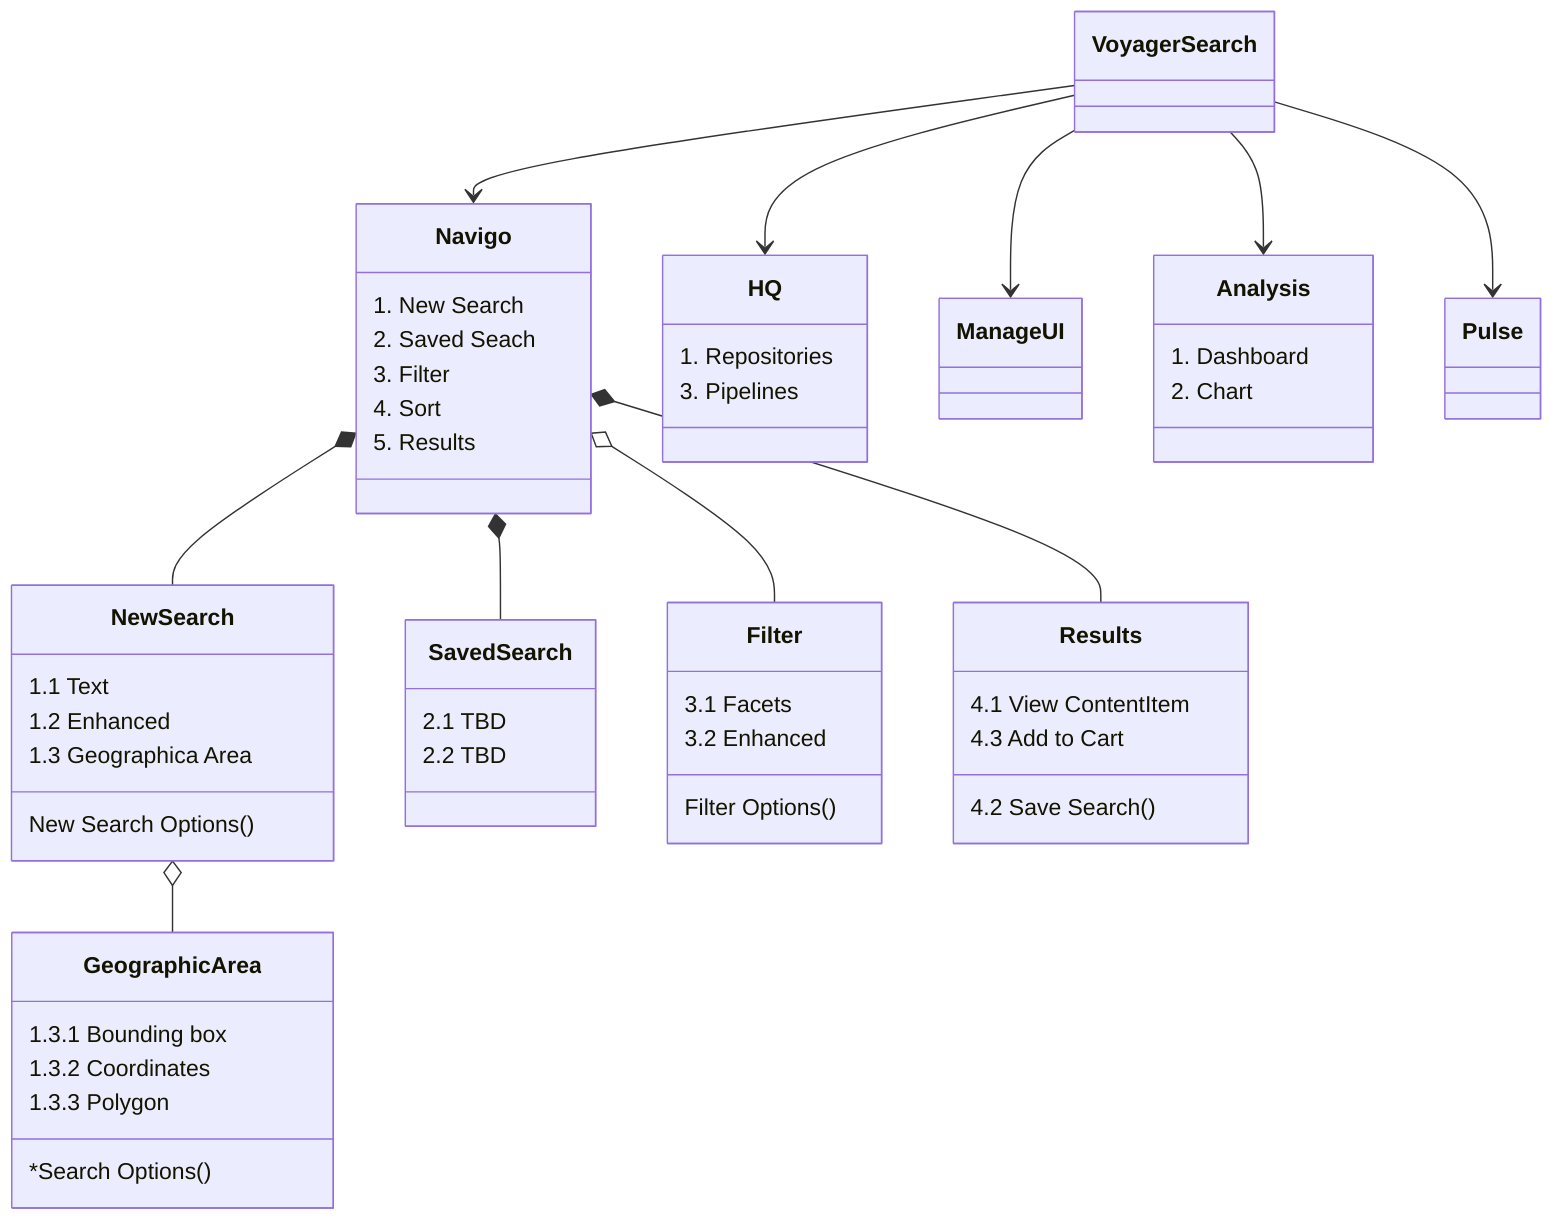 classDiagram

%% Notes <|-- inheritance

%% *-- composition | o-- aggregation | --> association

%% ..> dependency | "..|> realization"

%% -- solid link | .. dashed linkVoyager Search

 

Voyager Search --> Navigo

    %% Search primary functions in Navigo

    Navigo : 1. New Search

    Navigo : 2. Saved Seach

    Navigo : 3. Filter

    Navigo : 4. Sort

    Navigo : 5. Results

    Search Options

 

    Navigo *-- New Search

        class New Search{

        1.1 Text

        1.2 Enhanced

        1.3 Geographica Area

            New Search Options()}

 

            New Search o-- Geographic Area

                %% User Filter options

                class Geographic Area{

                1.3.1 Bounding box

                1.3.2 Coordinates

                1.3.3 Polygon                

                *Search Options ()

                }                    

    Navigo *-- Saved Search

        class Saved Search{

            2.1 TBD

            2.2 TBD

        }

    Navigo o-- Filter

         %% User Filter options

        class Filter{

        3.1 Facets

        3.2 Enhanced

        Filter Options ()

        }           

 

    Navigo *-- Results

        %% What can the user do with the Results

        class Results{

        4.1 View ContentItem

        4.2 Save Search()

        4.3 Add to Cart

                }

Voyager Search --> HQ

    HQ : 1. Repositories

    HQ : 3. Pipelines

Voyager Search --> Manage UI

    Security

Voyager Search --> Analysis

    Analysis : 1. Dashboard

    Analysis : 2. Chart

Voyager Search --> Pulse